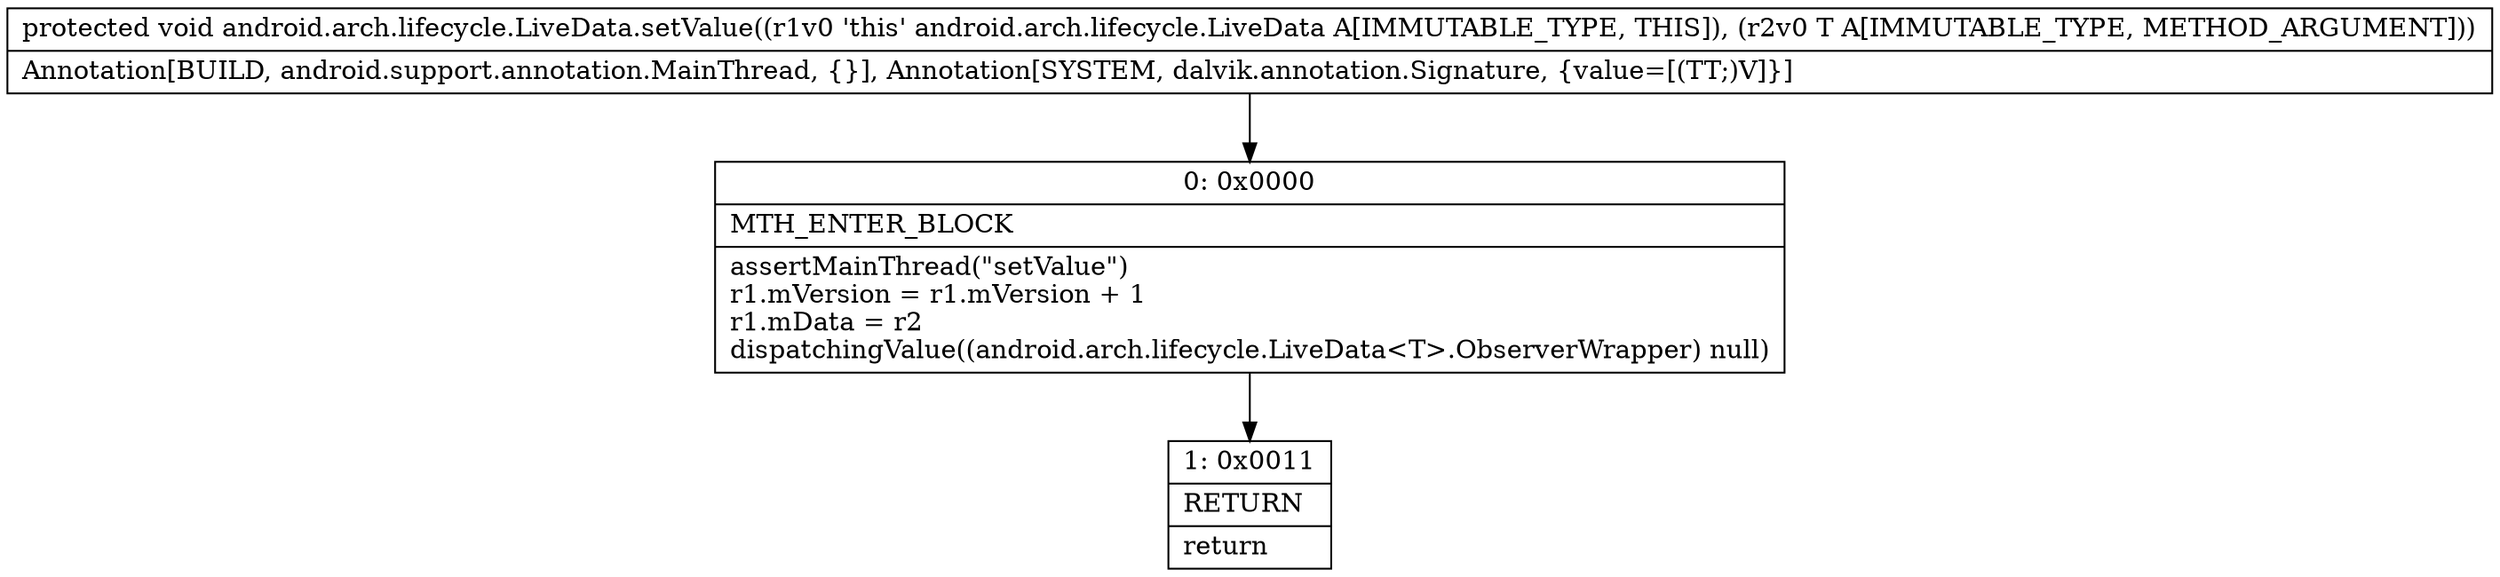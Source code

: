 digraph "CFG forandroid.arch.lifecycle.LiveData.setValue(Ljava\/lang\/Object;)V" {
Node_0 [shape=record,label="{0\:\ 0x0000|MTH_ENTER_BLOCK\l|assertMainThread(\"setValue\")\lr1.mVersion = r1.mVersion + 1\lr1.mData = r2\ldispatchingValue((android.arch.lifecycle.LiveData\<T\>.ObserverWrapper) null)\l}"];
Node_1 [shape=record,label="{1\:\ 0x0011|RETURN\l|return\l}"];
MethodNode[shape=record,label="{protected void android.arch.lifecycle.LiveData.setValue((r1v0 'this' android.arch.lifecycle.LiveData A[IMMUTABLE_TYPE, THIS]), (r2v0 T A[IMMUTABLE_TYPE, METHOD_ARGUMENT]))  | Annotation[BUILD, android.support.annotation.MainThread, \{\}], Annotation[SYSTEM, dalvik.annotation.Signature, \{value=[(TT;)V]\}]\l}"];
MethodNode -> Node_0;
Node_0 -> Node_1;
}

